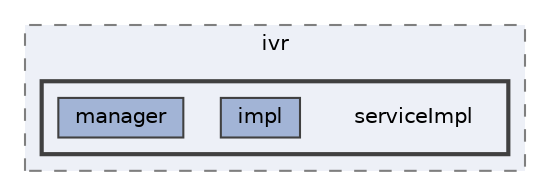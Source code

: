 digraph "repository/ivr/src/main/java/com/sterlite/cal/ivr/serviceImpl"
{
 // LATEX_PDF_SIZE
  bgcolor="transparent";
  edge [fontname=Helvetica,fontsize=10,labelfontname=Helvetica,labelfontsize=10];
  node [fontname=Helvetica,fontsize=10,shape=box,height=0.2,width=0.4];
  compound=true
  subgraph clusterdir_cd784ca7edd02497793eba1279cf268d {
    graph [ bgcolor="#edf0f7", pencolor="grey50", label="ivr", fontname=Helvetica,fontsize=10 style="filled,dashed", URL="dir_cd784ca7edd02497793eba1279cf268d.html",tooltip=""]
  subgraph clusterdir_fe34002804150309aad942c6fa9575fb {
    graph [ bgcolor="#edf0f7", pencolor="grey25", label="", fontname=Helvetica,fontsize=10 style="filled,bold", URL="dir_fe34002804150309aad942c6fa9575fb.html",tooltip=""]
    dir_fe34002804150309aad942c6fa9575fb [shape=plaintext, label="serviceImpl"];
  dir_fb676e697bbef52f9595487246c81e17 [label="impl", fillcolor="#a2b4d6", color="grey25", style="filled", URL="dir_fb676e697bbef52f9595487246c81e17.html",tooltip=""];
  dir_e027d60e175c6d2304e32d8d12924d88 [label="manager", fillcolor="#a2b4d6", color="grey25", style="filled", URL="dir_e027d60e175c6d2304e32d8d12924d88.html",tooltip=""];
  }
  }
}
